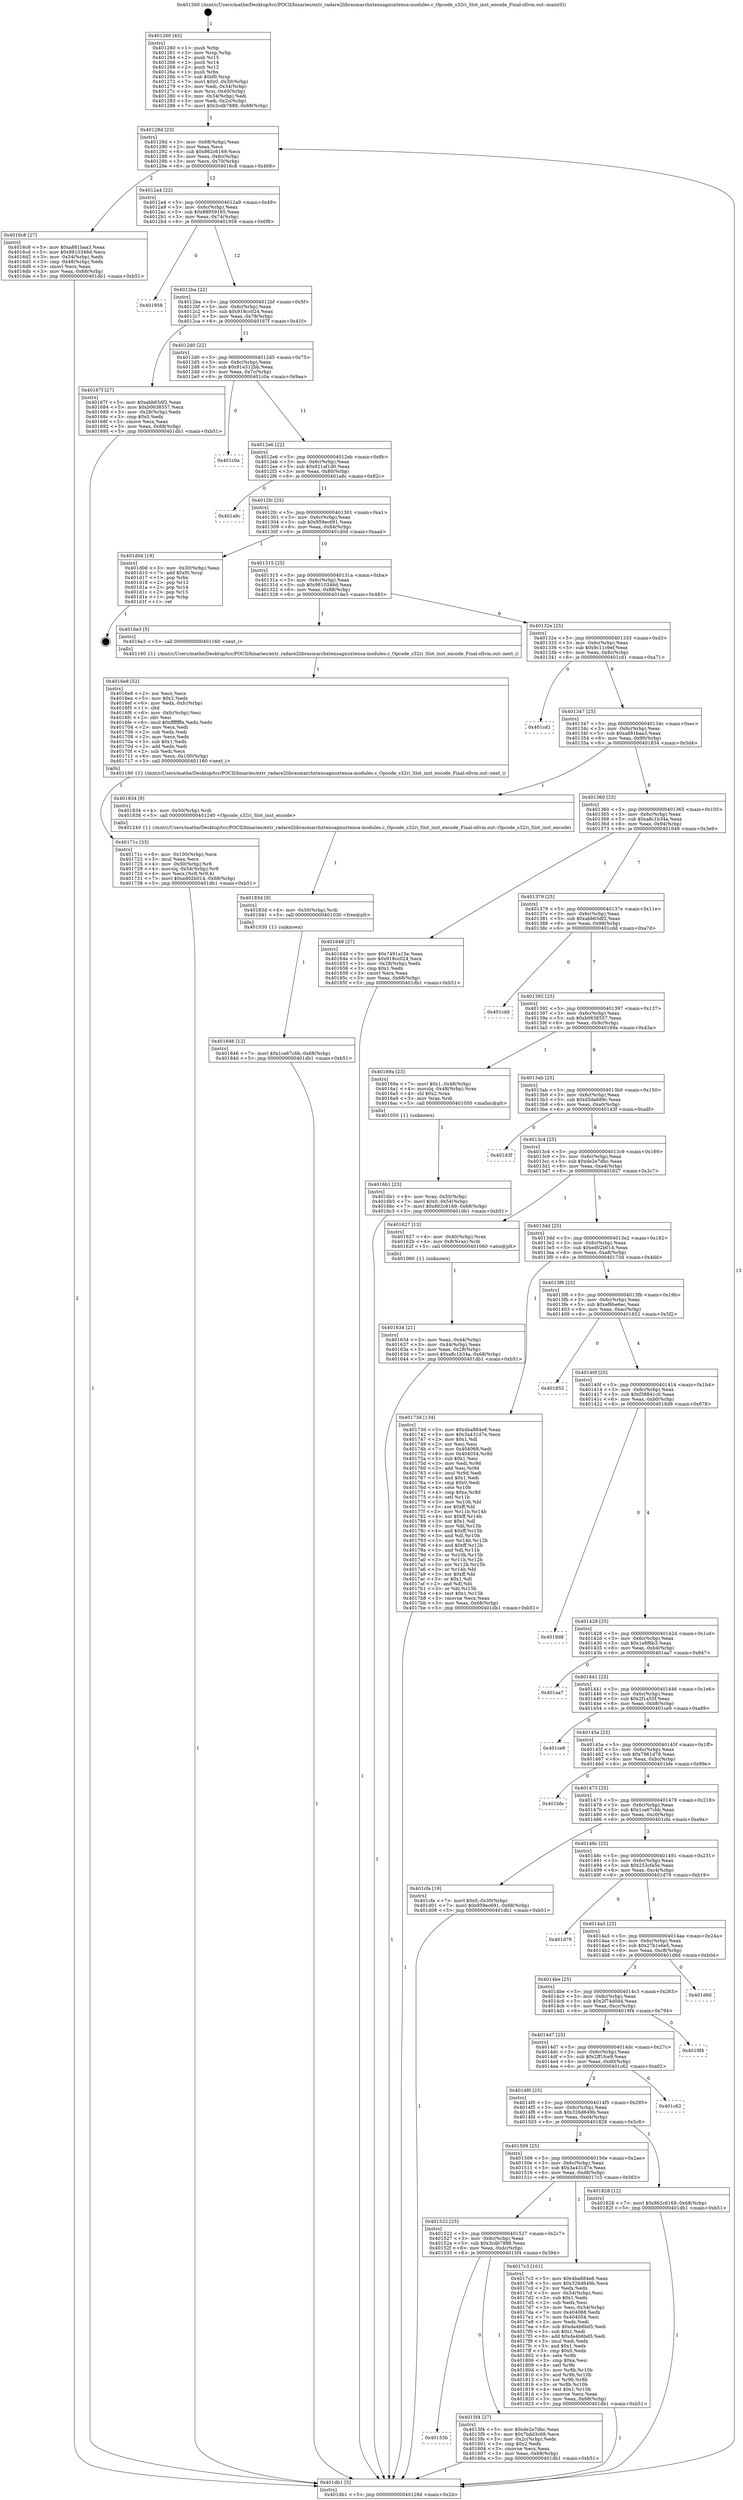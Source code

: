 digraph "0x401260" {
  label = "0x401260 (/mnt/c/Users/mathe/Desktop/tcc/POCII/binaries/extr_radare2librasmarchxtensagnuxtensa-modules.c_Opcode_s32ri_Slot_inst_encode_Final-ollvm.out::main(0))"
  labelloc = "t"
  node[shape=record]

  Entry [label="",width=0.3,height=0.3,shape=circle,fillcolor=black,style=filled]
  "0x40128d" [label="{
     0x40128d [23]\l
     | [instrs]\l
     &nbsp;&nbsp;0x40128d \<+3\>: mov -0x68(%rbp),%eax\l
     &nbsp;&nbsp;0x401290 \<+2\>: mov %eax,%ecx\l
     &nbsp;&nbsp;0x401292 \<+6\>: sub $0x862c6169,%ecx\l
     &nbsp;&nbsp;0x401298 \<+3\>: mov %eax,-0x6c(%rbp)\l
     &nbsp;&nbsp;0x40129b \<+3\>: mov %ecx,-0x70(%rbp)\l
     &nbsp;&nbsp;0x40129e \<+6\>: je 00000000004016c8 \<main+0x468\>\l
  }"]
  "0x4016c8" [label="{
     0x4016c8 [27]\l
     | [instrs]\l
     &nbsp;&nbsp;0x4016c8 \<+5\>: mov $0xa881baa3,%eax\l
     &nbsp;&nbsp;0x4016cd \<+5\>: mov $0x9810346d,%ecx\l
     &nbsp;&nbsp;0x4016d2 \<+3\>: mov -0x54(%rbp),%edx\l
     &nbsp;&nbsp;0x4016d5 \<+3\>: cmp -0x48(%rbp),%edx\l
     &nbsp;&nbsp;0x4016d8 \<+3\>: cmovl %ecx,%eax\l
     &nbsp;&nbsp;0x4016db \<+3\>: mov %eax,-0x68(%rbp)\l
     &nbsp;&nbsp;0x4016de \<+5\>: jmp 0000000000401db1 \<main+0xb51\>\l
  }"]
  "0x4012a4" [label="{
     0x4012a4 [22]\l
     | [instrs]\l
     &nbsp;&nbsp;0x4012a4 \<+5\>: jmp 00000000004012a9 \<main+0x49\>\l
     &nbsp;&nbsp;0x4012a9 \<+3\>: mov -0x6c(%rbp),%eax\l
     &nbsp;&nbsp;0x4012ac \<+5\>: sub $0x88959165,%eax\l
     &nbsp;&nbsp;0x4012b1 \<+3\>: mov %eax,-0x74(%rbp)\l
     &nbsp;&nbsp;0x4012b4 \<+6\>: je 0000000000401958 \<main+0x6f8\>\l
  }"]
  Exit [label="",width=0.3,height=0.3,shape=circle,fillcolor=black,style=filled,peripheries=2]
  "0x401958" [label="{
     0x401958\l
  }", style=dashed]
  "0x4012ba" [label="{
     0x4012ba [22]\l
     | [instrs]\l
     &nbsp;&nbsp;0x4012ba \<+5\>: jmp 00000000004012bf \<main+0x5f\>\l
     &nbsp;&nbsp;0x4012bf \<+3\>: mov -0x6c(%rbp),%eax\l
     &nbsp;&nbsp;0x4012c2 \<+5\>: sub $0x918cc024,%eax\l
     &nbsp;&nbsp;0x4012c7 \<+3\>: mov %eax,-0x78(%rbp)\l
     &nbsp;&nbsp;0x4012ca \<+6\>: je 000000000040167f \<main+0x41f\>\l
  }"]
  "0x401846" [label="{
     0x401846 [12]\l
     | [instrs]\l
     &nbsp;&nbsp;0x401846 \<+7\>: movl $0x1ca67cbb,-0x68(%rbp)\l
     &nbsp;&nbsp;0x40184d \<+5\>: jmp 0000000000401db1 \<main+0xb51\>\l
  }"]
  "0x40167f" [label="{
     0x40167f [27]\l
     | [instrs]\l
     &nbsp;&nbsp;0x40167f \<+5\>: mov $0xabb65df2,%eax\l
     &nbsp;&nbsp;0x401684 \<+5\>: mov $0xb0638557,%ecx\l
     &nbsp;&nbsp;0x401689 \<+3\>: mov -0x28(%rbp),%edx\l
     &nbsp;&nbsp;0x40168c \<+3\>: cmp $0x0,%edx\l
     &nbsp;&nbsp;0x40168f \<+3\>: cmove %ecx,%eax\l
     &nbsp;&nbsp;0x401692 \<+3\>: mov %eax,-0x68(%rbp)\l
     &nbsp;&nbsp;0x401695 \<+5\>: jmp 0000000000401db1 \<main+0xb51\>\l
  }"]
  "0x4012d0" [label="{
     0x4012d0 [22]\l
     | [instrs]\l
     &nbsp;&nbsp;0x4012d0 \<+5\>: jmp 00000000004012d5 \<main+0x75\>\l
     &nbsp;&nbsp;0x4012d5 \<+3\>: mov -0x6c(%rbp),%eax\l
     &nbsp;&nbsp;0x4012d8 \<+5\>: sub $0x91e312bb,%eax\l
     &nbsp;&nbsp;0x4012dd \<+3\>: mov %eax,-0x7c(%rbp)\l
     &nbsp;&nbsp;0x4012e0 \<+6\>: je 0000000000401c0a \<main+0x9aa\>\l
  }"]
  "0x40183d" [label="{
     0x40183d [9]\l
     | [instrs]\l
     &nbsp;&nbsp;0x40183d \<+4\>: mov -0x50(%rbp),%rdi\l
     &nbsp;&nbsp;0x401841 \<+5\>: call 0000000000401030 \<free@plt\>\l
     | [calls]\l
     &nbsp;&nbsp;0x401030 \{1\} (unknown)\l
  }"]
  "0x401c0a" [label="{
     0x401c0a\l
  }", style=dashed]
  "0x4012e6" [label="{
     0x4012e6 [22]\l
     | [instrs]\l
     &nbsp;&nbsp;0x4012e6 \<+5\>: jmp 00000000004012eb \<main+0x8b\>\l
     &nbsp;&nbsp;0x4012eb \<+3\>: mov -0x6c(%rbp),%eax\l
     &nbsp;&nbsp;0x4012ee \<+5\>: sub $0x921af1d0,%eax\l
     &nbsp;&nbsp;0x4012f3 \<+3\>: mov %eax,-0x80(%rbp)\l
     &nbsp;&nbsp;0x4012f6 \<+6\>: je 0000000000401a8c \<main+0x82c\>\l
  }"]
  "0x40171c" [label="{
     0x40171c [33]\l
     | [instrs]\l
     &nbsp;&nbsp;0x40171c \<+6\>: mov -0x100(%rbp),%ecx\l
     &nbsp;&nbsp;0x401722 \<+3\>: imul %eax,%ecx\l
     &nbsp;&nbsp;0x401725 \<+4\>: mov -0x50(%rbp),%r8\l
     &nbsp;&nbsp;0x401729 \<+4\>: movslq -0x54(%rbp),%r9\l
     &nbsp;&nbsp;0x40172d \<+4\>: mov %ecx,(%r8,%r9,4)\l
     &nbsp;&nbsp;0x401731 \<+7\>: movl $0xed02b014,-0x68(%rbp)\l
     &nbsp;&nbsp;0x401738 \<+5\>: jmp 0000000000401db1 \<main+0xb51\>\l
  }"]
  "0x401a8c" [label="{
     0x401a8c\l
  }", style=dashed]
  "0x4012fc" [label="{
     0x4012fc [25]\l
     | [instrs]\l
     &nbsp;&nbsp;0x4012fc \<+5\>: jmp 0000000000401301 \<main+0xa1\>\l
     &nbsp;&nbsp;0x401301 \<+3\>: mov -0x6c(%rbp),%eax\l
     &nbsp;&nbsp;0x401304 \<+5\>: sub $0x959ec691,%eax\l
     &nbsp;&nbsp;0x401309 \<+6\>: mov %eax,-0x84(%rbp)\l
     &nbsp;&nbsp;0x40130f \<+6\>: je 0000000000401d0d \<main+0xaad\>\l
  }"]
  "0x4016e8" [label="{
     0x4016e8 [52]\l
     | [instrs]\l
     &nbsp;&nbsp;0x4016e8 \<+2\>: xor %ecx,%ecx\l
     &nbsp;&nbsp;0x4016ea \<+5\>: mov $0x2,%edx\l
     &nbsp;&nbsp;0x4016ef \<+6\>: mov %edx,-0xfc(%rbp)\l
     &nbsp;&nbsp;0x4016f5 \<+1\>: cltd\l
     &nbsp;&nbsp;0x4016f6 \<+6\>: mov -0xfc(%rbp),%esi\l
     &nbsp;&nbsp;0x4016fc \<+2\>: idiv %esi\l
     &nbsp;&nbsp;0x4016fe \<+6\>: imul $0xfffffffe,%edx,%edx\l
     &nbsp;&nbsp;0x401704 \<+2\>: mov %ecx,%edi\l
     &nbsp;&nbsp;0x401706 \<+2\>: sub %edx,%edi\l
     &nbsp;&nbsp;0x401708 \<+2\>: mov %ecx,%edx\l
     &nbsp;&nbsp;0x40170a \<+3\>: sub $0x1,%edx\l
     &nbsp;&nbsp;0x40170d \<+2\>: add %edx,%edi\l
     &nbsp;&nbsp;0x40170f \<+2\>: sub %edi,%ecx\l
     &nbsp;&nbsp;0x401711 \<+6\>: mov %ecx,-0x100(%rbp)\l
     &nbsp;&nbsp;0x401717 \<+5\>: call 0000000000401160 \<next_i\>\l
     | [calls]\l
     &nbsp;&nbsp;0x401160 \{1\} (/mnt/c/Users/mathe/Desktop/tcc/POCII/binaries/extr_radare2librasmarchxtensagnuxtensa-modules.c_Opcode_s32ri_Slot_inst_encode_Final-ollvm.out::next_i)\l
  }"]
  "0x401d0d" [label="{
     0x401d0d [19]\l
     | [instrs]\l
     &nbsp;&nbsp;0x401d0d \<+3\>: mov -0x30(%rbp),%eax\l
     &nbsp;&nbsp;0x401d10 \<+7\>: add $0xf0,%rsp\l
     &nbsp;&nbsp;0x401d17 \<+1\>: pop %rbx\l
     &nbsp;&nbsp;0x401d18 \<+2\>: pop %r12\l
     &nbsp;&nbsp;0x401d1a \<+2\>: pop %r14\l
     &nbsp;&nbsp;0x401d1c \<+2\>: pop %r15\l
     &nbsp;&nbsp;0x401d1e \<+1\>: pop %rbp\l
     &nbsp;&nbsp;0x401d1f \<+1\>: ret\l
  }"]
  "0x401315" [label="{
     0x401315 [25]\l
     | [instrs]\l
     &nbsp;&nbsp;0x401315 \<+5\>: jmp 000000000040131a \<main+0xba\>\l
     &nbsp;&nbsp;0x40131a \<+3\>: mov -0x6c(%rbp),%eax\l
     &nbsp;&nbsp;0x40131d \<+5\>: sub $0x9810346d,%eax\l
     &nbsp;&nbsp;0x401322 \<+6\>: mov %eax,-0x88(%rbp)\l
     &nbsp;&nbsp;0x401328 \<+6\>: je 00000000004016e3 \<main+0x483\>\l
  }"]
  "0x4016b1" [label="{
     0x4016b1 [23]\l
     | [instrs]\l
     &nbsp;&nbsp;0x4016b1 \<+4\>: mov %rax,-0x50(%rbp)\l
     &nbsp;&nbsp;0x4016b5 \<+7\>: movl $0x0,-0x54(%rbp)\l
     &nbsp;&nbsp;0x4016bc \<+7\>: movl $0x862c6169,-0x68(%rbp)\l
     &nbsp;&nbsp;0x4016c3 \<+5\>: jmp 0000000000401db1 \<main+0xb51\>\l
  }"]
  "0x4016e3" [label="{
     0x4016e3 [5]\l
     | [instrs]\l
     &nbsp;&nbsp;0x4016e3 \<+5\>: call 0000000000401160 \<next_i\>\l
     | [calls]\l
     &nbsp;&nbsp;0x401160 \{1\} (/mnt/c/Users/mathe/Desktop/tcc/POCII/binaries/extr_radare2librasmarchxtensagnuxtensa-modules.c_Opcode_s32ri_Slot_inst_encode_Final-ollvm.out::next_i)\l
  }"]
  "0x40132e" [label="{
     0x40132e [25]\l
     | [instrs]\l
     &nbsp;&nbsp;0x40132e \<+5\>: jmp 0000000000401333 \<main+0xd3\>\l
     &nbsp;&nbsp;0x401333 \<+3\>: mov -0x6c(%rbp),%eax\l
     &nbsp;&nbsp;0x401336 \<+5\>: sub $0x9c11c9ef,%eax\l
     &nbsp;&nbsp;0x40133b \<+6\>: mov %eax,-0x8c(%rbp)\l
     &nbsp;&nbsp;0x401341 \<+6\>: je 0000000000401cd1 \<main+0xa71\>\l
  }"]
  "0x401634" [label="{
     0x401634 [21]\l
     | [instrs]\l
     &nbsp;&nbsp;0x401634 \<+3\>: mov %eax,-0x44(%rbp)\l
     &nbsp;&nbsp;0x401637 \<+3\>: mov -0x44(%rbp),%eax\l
     &nbsp;&nbsp;0x40163a \<+3\>: mov %eax,-0x28(%rbp)\l
     &nbsp;&nbsp;0x40163d \<+7\>: movl $0xa8c1b34a,-0x68(%rbp)\l
     &nbsp;&nbsp;0x401644 \<+5\>: jmp 0000000000401db1 \<main+0xb51\>\l
  }"]
  "0x401cd1" [label="{
     0x401cd1\l
  }", style=dashed]
  "0x401347" [label="{
     0x401347 [25]\l
     | [instrs]\l
     &nbsp;&nbsp;0x401347 \<+5\>: jmp 000000000040134c \<main+0xec\>\l
     &nbsp;&nbsp;0x40134c \<+3\>: mov -0x6c(%rbp),%eax\l
     &nbsp;&nbsp;0x40134f \<+5\>: sub $0xa881baa3,%eax\l
     &nbsp;&nbsp;0x401354 \<+6\>: mov %eax,-0x90(%rbp)\l
     &nbsp;&nbsp;0x40135a \<+6\>: je 0000000000401834 \<main+0x5d4\>\l
  }"]
  "0x401260" [label="{
     0x401260 [45]\l
     | [instrs]\l
     &nbsp;&nbsp;0x401260 \<+1\>: push %rbp\l
     &nbsp;&nbsp;0x401261 \<+3\>: mov %rsp,%rbp\l
     &nbsp;&nbsp;0x401264 \<+2\>: push %r15\l
     &nbsp;&nbsp;0x401266 \<+2\>: push %r14\l
     &nbsp;&nbsp;0x401268 \<+2\>: push %r12\l
     &nbsp;&nbsp;0x40126a \<+1\>: push %rbx\l
     &nbsp;&nbsp;0x40126b \<+7\>: sub $0xf0,%rsp\l
     &nbsp;&nbsp;0x401272 \<+7\>: movl $0x0,-0x30(%rbp)\l
     &nbsp;&nbsp;0x401279 \<+3\>: mov %edi,-0x34(%rbp)\l
     &nbsp;&nbsp;0x40127c \<+4\>: mov %rsi,-0x40(%rbp)\l
     &nbsp;&nbsp;0x401280 \<+3\>: mov -0x34(%rbp),%edi\l
     &nbsp;&nbsp;0x401283 \<+3\>: mov %edi,-0x2c(%rbp)\l
     &nbsp;&nbsp;0x401286 \<+7\>: movl $0x3cdb7888,-0x68(%rbp)\l
  }"]
  "0x401834" [label="{
     0x401834 [9]\l
     | [instrs]\l
     &nbsp;&nbsp;0x401834 \<+4\>: mov -0x50(%rbp),%rdi\l
     &nbsp;&nbsp;0x401838 \<+5\>: call 0000000000401240 \<Opcode_s32ri_Slot_inst_encode\>\l
     | [calls]\l
     &nbsp;&nbsp;0x401240 \{1\} (/mnt/c/Users/mathe/Desktop/tcc/POCII/binaries/extr_radare2librasmarchxtensagnuxtensa-modules.c_Opcode_s32ri_Slot_inst_encode_Final-ollvm.out::Opcode_s32ri_Slot_inst_encode)\l
  }"]
  "0x401360" [label="{
     0x401360 [25]\l
     | [instrs]\l
     &nbsp;&nbsp;0x401360 \<+5\>: jmp 0000000000401365 \<main+0x105\>\l
     &nbsp;&nbsp;0x401365 \<+3\>: mov -0x6c(%rbp),%eax\l
     &nbsp;&nbsp;0x401368 \<+5\>: sub $0xa8c1b34a,%eax\l
     &nbsp;&nbsp;0x40136d \<+6\>: mov %eax,-0x94(%rbp)\l
     &nbsp;&nbsp;0x401373 \<+6\>: je 0000000000401649 \<main+0x3e9\>\l
  }"]
  "0x401db1" [label="{
     0x401db1 [5]\l
     | [instrs]\l
     &nbsp;&nbsp;0x401db1 \<+5\>: jmp 000000000040128d \<main+0x2d\>\l
  }"]
  "0x401649" [label="{
     0x401649 [27]\l
     | [instrs]\l
     &nbsp;&nbsp;0x401649 \<+5\>: mov $0x7491a15e,%eax\l
     &nbsp;&nbsp;0x40164e \<+5\>: mov $0x918cc024,%ecx\l
     &nbsp;&nbsp;0x401653 \<+3\>: mov -0x28(%rbp),%edx\l
     &nbsp;&nbsp;0x401656 \<+3\>: cmp $0x1,%edx\l
     &nbsp;&nbsp;0x401659 \<+3\>: cmovl %ecx,%eax\l
     &nbsp;&nbsp;0x40165c \<+3\>: mov %eax,-0x68(%rbp)\l
     &nbsp;&nbsp;0x40165f \<+5\>: jmp 0000000000401db1 \<main+0xb51\>\l
  }"]
  "0x401379" [label="{
     0x401379 [25]\l
     | [instrs]\l
     &nbsp;&nbsp;0x401379 \<+5\>: jmp 000000000040137e \<main+0x11e\>\l
     &nbsp;&nbsp;0x40137e \<+3\>: mov -0x6c(%rbp),%eax\l
     &nbsp;&nbsp;0x401381 \<+5\>: sub $0xabb65df2,%eax\l
     &nbsp;&nbsp;0x401386 \<+6\>: mov %eax,-0x98(%rbp)\l
     &nbsp;&nbsp;0x40138c \<+6\>: je 0000000000401cdd \<main+0xa7d\>\l
  }"]
  "0x40153b" [label="{
     0x40153b\l
  }", style=dashed]
  "0x401cdd" [label="{
     0x401cdd\l
  }", style=dashed]
  "0x401392" [label="{
     0x401392 [25]\l
     | [instrs]\l
     &nbsp;&nbsp;0x401392 \<+5\>: jmp 0000000000401397 \<main+0x137\>\l
     &nbsp;&nbsp;0x401397 \<+3\>: mov -0x6c(%rbp),%eax\l
     &nbsp;&nbsp;0x40139a \<+5\>: sub $0xb0638557,%eax\l
     &nbsp;&nbsp;0x40139f \<+6\>: mov %eax,-0x9c(%rbp)\l
     &nbsp;&nbsp;0x4013a5 \<+6\>: je 000000000040169a \<main+0x43a\>\l
  }"]
  "0x4015f4" [label="{
     0x4015f4 [27]\l
     | [instrs]\l
     &nbsp;&nbsp;0x4015f4 \<+5\>: mov $0xde2e7dbc,%eax\l
     &nbsp;&nbsp;0x4015f9 \<+5\>: mov $0x7bdd3c68,%ecx\l
     &nbsp;&nbsp;0x4015fe \<+3\>: mov -0x2c(%rbp),%edx\l
     &nbsp;&nbsp;0x401601 \<+3\>: cmp $0x2,%edx\l
     &nbsp;&nbsp;0x401604 \<+3\>: cmovne %ecx,%eax\l
     &nbsp;&nbsp;0x401607 \<+3\>: mov %eax,-0x68(%rbp)\l
     &nbsp;&nbsp;0x40160a \<+5\>: jmp 0000000000401db1 \<main+0xb51\>\l
  }"]
  "0x40169a" [label="{
     0x40169a [23]\l
     | [instrs]\l
     &nbsp;&nbsp;0x40169a \<+7\>: movl $0x1,-0x48(%rbp)\l
     &nbsp;&nbsp;0x4016a1 \<+4\>: movslq -0x48(%rbp),%rax\l
     &nbsp;&nbsp;0x4016a5 \<+4\>: shl $0x2,%rax\l
     &nbsp;&nbsp;0x4016a9 \<+3\>: mov %rax,%rdi\l
     &nbsp;&nbsp;0x4016ac \<+5\>: call 0000000000401050 \<malloc@plt\>\l
     | [calls]\l
     &nbsp;&nbsp;0x401050 \{1\} (unknown)\l
  }"]
  "0x4013ab" [label="{
     0x4013ab [25]\l
     | [instrs]\l
     &nbsp;&nbsp;0x4013ab \<+5\>: jmp 00000000004013b0 \<main+0x150\>\l
     &nbsp;&nbsp;0x4013b0 \<+3\>: mov -0x6c(%rbp),%eax\l
     &nbsp;&nbsp;0x4013b3 \<+5\>: sub $0xd5da689c,%eax\l
     &nbsp;&nbsp;0x4013b8 \<+6\>: mov %eax,-0xa0(%rbp)\l
     &nbsp;&nbsp;0x4013be \<+6\>: je 0000000000401d3f \<main+0xadf\>\l
  }"]
  "0x401522" [label="{
     0x401522 [25]\l
     | [instrs]\l
     &nbsp;&nbsp;0x401522 \<+5\>: jmp 0000000000401527 \<main+0x2c7\>\l
     &nbsp;&nbsp;0x401527 \<+3\>: mov -0x6c(%rbp),%eax\l
     &nbsp;&nbsp;0x40152a \<+5\>: sub $0x3cdb7888,%eax\l
     &nbsp;&nbsp;0x40152f \<+6\>: mov %eax,-0xdc(%rbp)\l
     &nbsp;&nbsp;0x401535 \<+6\>: je 00000000004015f4 \<main+0x394\>\l
  }"]
  "0x401d3f" [label="{
     0x401d3f\l
  }", style=dashed]
  "0x4013c4" [label="{
     0x4013c4 [25]\l
     | [instrs]\l
     &nbsp;&nbsp;0x4013c4 \<+5\>: jmp 00000000004013c9 \<main+0x169\>\l
     &nbsp;&nbsp;0x4013c9 \<+3\>: mov -0x6c(%rbp),%eax\l
     &nbsp;&nbsp;0x4013cc \<+5\>: sub $0xde2e7dbc,%eax\l
     &nbsp;&nbsp;0x4013d1 \<+6\>: mov %eax,-0xa4(%rbp)\l
     &nbsp;&nbsp;0x4013d7 \<+6\>: je 0000000000401627 \<main+0x3c7\>\l
  }"]
  "0x4017c3" [label="{
     0x4017c3 [101]\l
     | [instrs]\l
     &nbsp;&nbsp;0x4017c3 \<+5\>: mov $0x4ba884e8,%eax\l
     &nbsp;&nbsp;0x4017c8 \<+5\>: mov $0x326d649b,%ecx\l
     &nbsp;&nbsp;0x4017cd \<+2\>: xor %edx,%edx\l
     &nbsp;&nbsp;0x4017cf \<+3\>: mov -0x54(%rbp),%esi\l
     &nbsp;&nbsp;0x4017d2 \<+3\>: sub $0x1,%edx\l
     &nbsp;&nbsp;0x4017d5 \<+2\>: sub %edx,%esi\l
     &nbsp;&nbsp;0x4017d7 \<+3\>: mov %esi,-0x54(%rbp)\l
     &nbsp;&nbsp;0x4017da \<+7\>: mov 0x404068,%edx\l
     &nbsp;&nbsp;0x4017e1 \<+7\>: mov 0x404054,%esi\l
     &nbsp;&nbsp;0x4017e8 \<+2\>: mov %edx,%edi\l
     &nbsp;&nbsp;0x4017ea \<+6\>: sub $0xda4b6bd5,%edi\l
     &nbsp;&nbsp;0x4017f0 \<+3\>: sub $0x1,%edi\l
     &nbsp;&nbsp;0x4017f3 \<+6\>: add $0xda4b6bd5,%edi\l
     &nbsp;&nbsp;0x4017f9 \<+3\>: imul %edi,%edx\l
     &nbsp;&nbsp;0x4017fc \<+3\>: and $0x1,%edx\l
     &nbsp;&nbsp;0x4017ff \<+3\>: cmp $0x0,%edx\l
     &nbsp;&nbsp;0x401802 \<+4\>: sete %r8b\l
     &nbsp;&nbsp;0x401806 \<+3\>: cmp $0xa,%esi\l
     &nbsp;&nbsp;0x401809 \<+4\>: setl %r9b\l
     &nbsp;&nbsp;0x40180d \<+3\>: mov %r8b,%r10b\l
     &nbsp;&nbsp;0x401810 \<+3\>: and %r9b,%r10b\l
     &nbsp;&nbsp;0x401813 \<+3\>: xor %r9b,%r8b\l
     &nbsp;&nbsp;0x401816 \<+3\>: or %r8b,%r10b\l
     &nbsp;&nbsp;0x401819 \<+4\>: test $0x1,%r10b\l
     &nbsp;&nbsp;0x40181d \<+3\>: cmovne %ecx,%eax\l
     &nbsp;&nbsp;0x401820 \<+3\>: mov %eax,-0x68(%rbp)\l
     &nbsp;&nbsp;0x401823 \<+5\>: jmp 0000000000401db1 \<main+0xb51\>\l
  }"]
  "0x401627" [label="{
     0x401627 [13]\l
     | [instrs]\l
     &nbsp;&nbsp;0x401627 \<+4\>: mov -0x40(%rbp),%rax\l
     &nbsp;&nbsp;0x40162b \<+4\>: mov 0x8(%rax),%rdi\l
     &nbsp;&nbsp;0x40162f \<+5\>: call 0000000000401060 \<atoi@plt\>\l
     | [calls]\l
     &nbsp;&nbsp;0x401060 \{1\} (unknown)\l
  }"]
  "0x4013dd" [label="{
     0x4013dd [25]\l
     | [instrs]\l
     &nbsp;&nbsp;0x4013dd \<+5\>: jmp 00000000004013e2 \<main+0x182\>\l
     &nbsp;&nbsp;0x4013e2 \<+3\>: mov -0x6c(%rbp),%eax\l
     &nbsp;&nbsp;0x4013e5 \<+5\>: sub $0xed02b014,%eax\l
     &nbsp;&nbsp;0x4013ea \<+6\>: mov %eax,-0xa8(%rbp)\l
     &nbsp;&nbsp;0x4013f0 \<+6\>: je 000000000040173d \<main+0x4dd\>\l
  }"]
  "0x401509" [label="{
     0x401509 [25]\l
     | [instrs]\l
     &nbsp;&nbsp;0x401509 \<+5\>: jmp 000000000040150e \<main+0x2ae\>\l
     &nbsp;&nbsp;0x40150e \<+3\>: mov -0x6c(%rbp),%eax\l
     &nbsp;&nbsp;0x401511 \<+5\>: sub $0x3a431d7e,%eax\l
     &nbsp;&nbsp;0x401516 \<+6\>: mov %eax,-0xd8(%rbp)\l
     &nbsp;&nbsp;0x40151c \<+6\>: je 00000000004017c3 \<main+0x563\>\l
  }"]
  "0x40173d" [label="{
     0x40173d [134]\l
     | [instrs]\l
     &nbsp;&nbsp;0x40173d \<+5\>: mov $0x4ba884e8,%eax\l
     &nbsp;&nbsp;0x401742 \<+5\>: mov $0x3a431d7e,%ecx\l
     &nbsp;&nbsp;0x401747 \<+2\>: mov $0x1,%dl\l
     &nbsp;&nbsp;0x401749 \<+2\>: xor %esi,%esi\l
     &nbsp;&nbsp;0x40174b \<+7\>: mov 0x404068,%edi\l
     &nbsp;&nbsp;0x401752 \<+8\>: mov 0x404054,%r8d\l
     &nbsp;&nbsp;0x40175a \<+3\>: sub $0x1,%esi\l
     &nbsp;&nbsp;0x40175d \<+3\>: mov %edi,%r9d\l
     &nbsp;&nbsp;0x401760 \<+3\>: add %esi,%r9d\l
     &nbsp;&nbsp;0x401763 \<+4\>: imul %r9d,%edi\l
     &nbsp;&nbsp;0x401767 \<+3\>: and $0x1,%edi\l
     &nbsp;&nbsp;0x40176a \<+3\>: cmp $0x0,%edi\l
     &nbsp;&nbsp;0x40176d \<+4\>: sete %r10b\l
     &nbsp;&nbsp;0x401771 \<+4\>: cmp $0xa,%r8d\l
     &nbsp;&nbsp;0x401775 \<+4\>: setl %r11b\l
     &nbsp;&nbsp;0x401779 \<+3\>: mov %r10b,%bl\l
     &nbsp;&nbsp;0x40177c \<+3\>: xor $0xff,%bl\l
     &nbsp;&nbsp;0x40177f \<+3\>: mov %r11b,%r14b\l
     &nbsp;&nbsp;0x401782 \<+4\>: xor $0xff,%r14b\l
     &nbsp;&nbsp;0x401786 \<+3\>: xor $0x1,%dl\l
     &nbsp;&nbsp;0x401789 \<+3\>: mov %bl,%r15b\l
     &nbsp;&nbsp;0x40178c \<+4\>: and $0xff,%r15b\l
     &nbsp;&nbsp;0x401790 \<+3\>: and %dl,%r10b\l
     &nbsp;&nbsp;0x401793 \<+3\>: mov %r14b,%r12b\l
     &nbsp;&nbsp;0x401796 \<+4\>: and $0xff,%r12b\l
     &nbsp;&nbsp;0x40179a \<+3\>: and %dl,%r11b\l
     &nbsp;&nbsp;0x40179d \<+3\>: or %r10b,%r15b\l
     &nbsp;&nbsp;0x4017a0 \<+3\>: or %r11b,%r12b\l
     &nbsp;&nbsp;0x4017a3 \<+3\>: xor %r12b,%r15b\l
     &nbsp;&nbsp;0x4017a6 \<+3\>: or %r14b,%bl\l
     &nbsp;&nbsp;0x4017a9 \<+3\>: xor $0xff,%bl\l
     &nbsp;&nbsp;0x4017ac \<+3\>: or $0x1,%dl\l
     &nbsp;&nbsp;0x4017af \<+2\>: and %dl,%bl\l
     &nbsp;&nbsp;0x4017b1 \<+3\>: or %bl,%r15b\l
     &nbsp;&nbsp;0x4017b4 \<+4\>: test $0x1,%r15b\l
     &nbsp;&nbsp;0x4017b8 \<+3\>: cmovne %ecx,%eax\l
     &nbsp;&nbsp;0x4017bb \<+3\>: mov %eax,-0x68(%rbp)\l
     &nbsp;&nbsp;0x4017be \<+5\>: jmp 0000000000401db1 \<main+0xb51\>\l
  }"]
  "0x4013f6" [label="{
     0x4013f6 [25]\l
     | [instrs]\l
     &nbsp;&nbsp;0x4013f6 \<+5\>: jmp 00000000004013fb \<main+0x19b\>\l
     &nbsp;&nbsp;0x4013fb \<+3\>: mov -0x6c(%rbp),%eax\l
     &nbsp;&nbsp;0x4013fe \<+5\>: sub $0xef6be6ec,%eax\l
     &nbsp;&nbsp;0x401403 \<+6\>: mov %eax,-0xac(%rbp)\l
     &nbsp;&nbsp;0x401409 \<+6\>: je 0000000000401852 \<main+0x5f2\>\l
  }"]
  "0x401828" [label="{
     0x401828 [12]\l
     | [instrs]\l
     &nbsp;&nbsp;0x401828 \<+7\>: movl $0x862c6169,-0x68(%rbp)\l
     &nbsp;&nbsp;0x40182f \<+5\>: jmp 0000000000401db1 \<main+0xb51\>\l
  }"]
  "0x401852" [label="{
     0x401852\l
  }", style=dashed]
  "0x40140f" [label="{
     0x40140f [25]\l
     | [instrs]\l
     &nbsp;&nbsp;0x40140f \<+5\>: jmp 0000000000401414 \<main+0x1b4\>\l
     &nbsp;&nbsp;0x401414 \<+3\>: mov -0x6c(%rbp),%eax\l
     &nbsp;&nbsp;0x401417 \<+5\>: sub $0xf38841c0,%eax\l
     &nbsp;&nbsp;0x40141c \<+6\>: mov %eax,-0xb0(%rbp)\l
     &nbsp;&nbsp;0x401422 \<+6\>: je 00000000004018d8 \<main+0x678\>\l
  }"]
  "0x4014f0" [label="{
     0x4014f0 [25]\l
     | [instrs]\l
     &nbsp;&nbsp;0x4014f0 \<+5\>: jmp 00000000004014f5 \<main+0x295\>\l
     &nbsp;&nbsp;0x4014f5 \<+3\>: mov -0x6c(%rbp),%eax\l
     &nbsp;&nbsp;0x4014f8 \<+5\>: sub $0x326d649b,%eax\l
     &nbsp;&nbsp;0x4014fd \<+6\>: mov %eax,-0xd4(%rbp)\l
     &nbsp;&nbsp;0x401503 \<+6\>: je 0000000000401828 \<main+0x5c8\>\l
  }"]
  "0x4018d8" [label="{
     0x4018d8\l
  }", style=dashed]
  "0x401428" [label="{
     0x401428 [25]\l
     | [instrs]\l
     &nbsp;&nbsp;0x401428 \<+5\>: jmp 000000000040142d \<main+0x1cd\>\l
     &nbsp;&nbsp;0x40142d \<+3\>: mov -0x6c(%rbp),%eax\l
     &nbsp;&nbsp;0x401430 \<+5\>: sub $0x1e8f6b3,%eax\l
     &nbsp;&nbsp;0x401435 \<+6\>: mov %eax,-0xb4(%rbp)\l
     &nbsp;&nbsp;0x40143b \<+6\>: je 0000000000401aa7 \<main+0x847\>\l
  }"]
  "0x401c62" [label="{
     0x401c62\l
  }", style=dashed]
  "0x401aa7" [label="{
     0x401aa7\l
  }", style=dashed]
  "0x401441" [label="{
     0x401441 [25]\l
     | [instrs]\l
     &nbsp;&nbsp;0x401441 \<+5\>: jmp 0000000000401446 \<main+0x1e6\>\l
     &nbsp;&nbsp;0x401446 \<+3\>: mov -0x6c(%rbp),%eax\l
     &nbsp;&nbsp;0x401449 \<+5\>: sub $0x2f1a55f,%eax\l
     &nbsp;&nbsp;0x40144e \<+6\>: mov %eax,-0xb8(%rbp)\l
     &nbsp;&nbsp;0x401454 \<+6\>: je 0000000000401ce9 \<main+0xa89\>\l
  }"]
  "0x4014d7" [label="{
     0x4014d7 [25]\l
     | [instrs]\l
     &nbsp;&nbsp;0x4014d7 \<+5\>: jmp 00000000004014dc \<main+0x27c\>\l
     &nbsp;&nbsp;0x4014dc \<+3\>: mov -0x6c(%rbp),%eax\l
     &nbsp;&nbsp;0x4014df \<+5\>: sub $0x2ff1fce9,%eax\l
     &nbsp;&nbsp;0x4014e4 \<+6\>: mov %eax,-0xd0(%rbp)\l
     &nbsp;&nbsp;0x4014ea \<+6\>: je 0000000000401c62 \<main+0xa02\>\l
  }"]
  "0x401ce9" [label="{
     0x401ce9\l
  }", style=dashed]
  "0x40145a" [label="{
     0x40145a [25]\l
     | [instrs]\l
     &nbsp;&nbsp;0x40145a \<+5\>: jmp 000000000040145f \<main+0x1ff\>\l
     &nbsp;&nbsp;0x40145f \<+3\>: mov -0x6c(%rbp),%eax\l
     &nbsp;&nbsp;0x401462 \<+5\>: sub $0x7961d78,%eax\l
     &nbsp;&nbsp;0x401467 \<+6\>: mov %eax,-0xbc(%rbp)\l
     &nbsp;&nbsp;0x40146d \<+6\>: je 0000000000401bfe \<main+0x99e\>\l
  }"]
  "0x4019f4" [label="{
     0x4019f4\l
  }", style=dashed]
  "0x401bfe" [label="{
     0x401bfe\l
  }", style=dashed]
  "0x401473" [label="{
     0x401473 [25]\l
     | [instrs]\l
     &nbsp;&nbsp;0x401473 \<+5\>: jmp 0000000000401478 \<main+0x218\>\l
     &nbsp;&nbsp;0x401478 \<+3\>: mov -0x6c(%rbp),%eax\l
     &nbsp;&nbsp;0x40147b \<+5\>: sub $0x1ca67cbb,%eax\l
     &nbsp;&nbsp;0x401480 \<+6\>: mov %eax,-0xc0(%rbp)\l
     &nbsp;&nbsp;0x401486 \<+6\>: je 0000000000401cfa \<main+0xa9a\>\l
  }"]
  "0x4014be" [label="{
     0x4014be [25]\l
     | [instrs]\l
     &nbsp;&nbsp;0x4014be \<+5\>: jmp 00000000004014c3 \<main+0x263\>\l
     &nbsp;&nbsp;0x4014c3 \<+3\>: mov -0x6c(%rbp),%eax\l
     &nbsp;&nbsp;0x4014c6 \<+5\>: sub $0x2f74d0d4,%eax\l
     &nbsp;&nbsp;0x4014cb \<+6\>: mov %eax,-0xcc(%rbp)\l
     &nbsp;&nbsp;0x4014d1 \<+6\>: je 00000000004019f4 \<main+0x794\>\l
  }"]
  "0x401cfa" [label="{
     0x401cfa [19]\l
     | [instrs]\l
     &nbsp;&nbsp;0x401cfa \<+7\>: movl $0x0,-0x30(%rbp)\l
     &nbsp;&nbsp;0x401d01 \<+7\>: movl $0x959ec691,-0x68(%rbp)\l
     &nbsp;&nbsp;0x401d08 \<+5\>: jmp 0000000000401db1 \<main+0xb51\>\l
  }"]
  "0x40148c" [label="{
     0x40148c [25]\l
     | [instrs]\l
     &nbsp;&nbsp;0x40148c \<+5\>: jmp 0000000000401491 \<main+0x231\>\l
     &nbsp;&nbsp;0x401491 \<+3\>: mov -0x6c(%rbp),%eax\l
     &nbsp;&nbsp;0x401494 \<+5\>: sub $0x253cfa5e,%eax\l
     &nbsp;&nbsp;0x401499 \<+6\>: mov %eax,-0xc4(%rbp)\l
     &nbsp;&nbsp;0x40149f \<+6\>: je 0000000000401d79 \<main+0xb19\>\l
  }"]
  "0x401d6d" [label="{
     0x401d6d\l
  }", style=dashed]
  "0x401d79" [label="{
     0x401d79\l
  }", style=dashed]
  "0x4014a5" [label="{
     0x4014a5 [25]\l
     | [instrs]\l
     &nbsp;&nbsp;0x4014a5 \<+5\>: jmp 00000000004014aa \<main+0x24a\>\l
     &nbsp;&nbsp;0x4014aa \<+3\>: mov -0x6c(%rbp),%eax\l
     &nbsp;&nbsp;0x4014ad \<+5\>: sub $0x27b1e6e5,%eax\l
     &nbsp;&nbsp;0x4014b2 \<+6\>: mov %eax,-0xc8(%rbp)\l
     &nbsp;&nbsp;0x4014b8 \<+6\>: je 0000000000401d6d \<main+0xb0d\>\l
  }"]
  Entry -> "0x401260" [label=" 1"]
  "0x40128d" -> "0x4016c8" [label=" 2"]
  "0x40128d" -> "0x4012a4" [label=" 12"]
  "0x401d0d" -> Exit [label=" 1"]
  "0x4012a4" -> "0x401958" [label=" 0"]
  "0x4012a4" -> "0x4012ba" [label=" 12"]
  "0x401cfa" -> "0x401db1" [label=" 1"]
  "0x4012ba" -> "0x40167f" [label=" 1"]
  "0x4012ba" -> "0x4012d0" [label=" 11"]
  "0x401846" -> "0x401db1" [label=" 1"]
  "0x4012d0" -> "0x401c0a" [label=" 0"]
  "0x4012d0" -> "0x4012e6" [label=" 11"]
  "0x40183d" -> "0x401846" [label=" 1"]
  "0x4012e6" -> "0x401a8c" [label=" 0"]
  "0x4012e6" -> "0x4012fc" [label=" 11"]
  "0x401834" -> "0x40183d" [label=" 1"]
  "0x4012fc" -> "0x401d0d" [label=" 1"]
  "0x4012fc" -> "0x401315" [label=" 10"]
  "0x401828" -> "0x401db1" [label=" 1"]
  "0x401315" -> "0x4016e3" [label=" 1"]
  "0x401315" -> "0x40132e" [label=" 9"]
  "0x4017c3" -> "0x401db1" [label=" 1"]
  "0x40132e" -> "0x401cd1" [label=" 0"]
  "0x40132e" -> "0x401347" [label=" 9"]
  "0x40173d" -> "0x401db1" [label=" 1"]
  "0x401347" -> "0x401834" [label=" 1"]
  "0x401347" -> "0x401360" [label=" 8"]
  "0x40171c" -> "0x401db1" [label=" 1"]
  "0x401360" -> "0x401649" [label=" 1"]
  "0x401360" -> "0x401379" [label=" 7"]
  "0x4016e8" -> "0x40171c" [label=" 1"]
  "0x401379" -> "0x401cdd" [label=" 0"]
  "0x401379" -> "0x401392" [label=" 7"]
  "0x4016e3" -> "0x4016e8" [label=" 1"]
  "0x401392" -> "0x40169a" [label=" 1"]
  "0x401392" -> "0x4013ab" [label=" 6"]
  "0x4016c8" -> "0x401db1" [label=" 2"]
  "0x4013ab" -> "0x401d3f" [label=" 0"]
  "0x4013ab" -> "0x4013c4" [label=" 6"]
  "0x40169a" -> "0x4016b1" [label=" 1"]
  "0x4013c4" -> "0x401627" [label=" 1"]
  "0x4013c4" -> "0x4013dd" [label=" 5"]
  "0x40167f" -> "0x401db1" [label=" 1"]
  "0x4013dd" -> "0x40173d" [label=" 1"]
  "0x4013dd" -> "0x4013f6" [label=" 4"]
  "0x401634" -> "0x401db1" [label=" 1"]
  "0x4013f6" -> "0x401852" [label=" 0"]
  "0x4013f6" -> "0x40140f" [label=" 4"]
  "0x401627" -> "0x401634" [label=" 1"]
  "0x40140f" -> "0x4018d8" [label=" 0"]
  "0x40140f" -> "0x401428" [label=" 4"]
  "0x401260" -> "0x40128d" [label=" 1"]
  "0x401428" -> "0x401aa7" [label=" 0"]
  "0x401428" -> "0x401441" [label=" 4"]
  "0x4015f4" -> "0x401db1" [label=" 1"]
  "0x401441" -> "0x401ce9" [label=" 0"]
  "0x401441" -> "0x40145a" [label=" 4"]
  "0x401522" -> "0x4015f4" [label=" 1"]
  "0x40145a" -> "0x401bfe" [label=" 0"]
  "0x40145a" -> "0x401473" [label=" 4"]
  "0x4016b1" -> "0x401db1" [label=" 1"]
  "0x401473" -> "0x401cfa" [label=" 1"]
  "0x401473" -> "0x40148c" [label=" 3"]
  "0x401509" -> "0x4017c3" [label=" 1"]
  "0x40148c" -> "0x401d79" [label=" 0"]
  "0x40148c" -> "0x4014a5" [label=" 3"]
  "0x401649" -> "0x401db1" [label=" 1"]
  "0x4014a5" -> "0x401d6d" [label=" 0"]
  "0x4014a5" -> "0x4014be" [label=" 3"]
  "0x401509" -> "0x401522" [label=" 1"]
  "0x4014be" -> "0x4019f4" [label=" 0"]
  "0x4014be" -> "0x4014d7" [label=" 3"]
  "0x401522" -> "0x40153b" [label=" 0"]
  "0x4014d7" -> "0x401c62" [label=" 0"]
  "0x4014d7" -> "0x4014f0" [label=" 3"]
  "0x401db1" -> "0x40128d" [label=" 13"]
  "0x4014f0" -> "0x401828" [label=" 1"]
  "0x4014f0" -> "0x401509" [label=" 2"]
}
